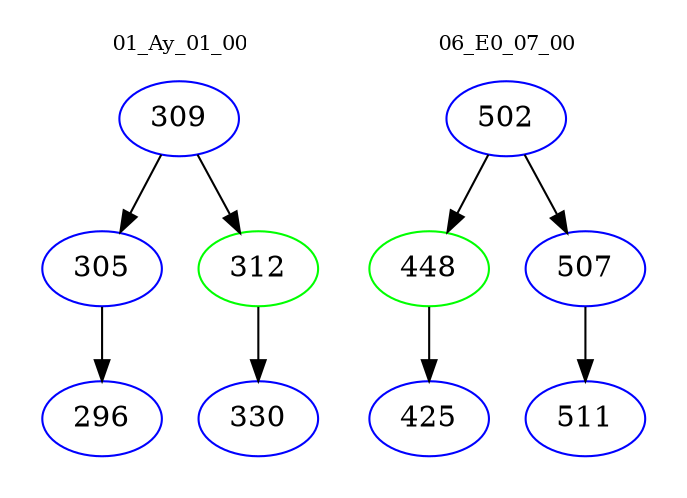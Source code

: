 digraph{
subgraph cluster_0 {
color = white
label = "01_Ay_01_00";
fontsize=10;
T0_309 [label="309", color="blue"]
T0_309 -> T0_305 [color="black"]
T0_305 [label="305", color="blue"]
T0_305 -> T0_296 [color="black"]
T0_296 [label="296", color="blue"]
T0_309 -> T0_312 [color="black"]
T0_312 [label="312", color="green"]
T0_312 -> T0_330 [color="black"]
T0_330 [label="330", color="blue"]
}
subgraph cluster_1 {
color = white
label = "06_E0_07_00";
fontsize=10;
T1_502 [label="502", color="blue"]
T1_502 -> T1_448 [color="black"]
T1_448 [label="448", color="green"]
T1_448 -> T1_425 [color="black"]
T1_425 [label="425", color="blue"]
T1_502 -> T1_507 [color="black"]
T1_507 [label="507", color="blue"]
T1_507 -> T1_511 [color="black"]
T1_511 [label="511", color="blue"]
}
}
